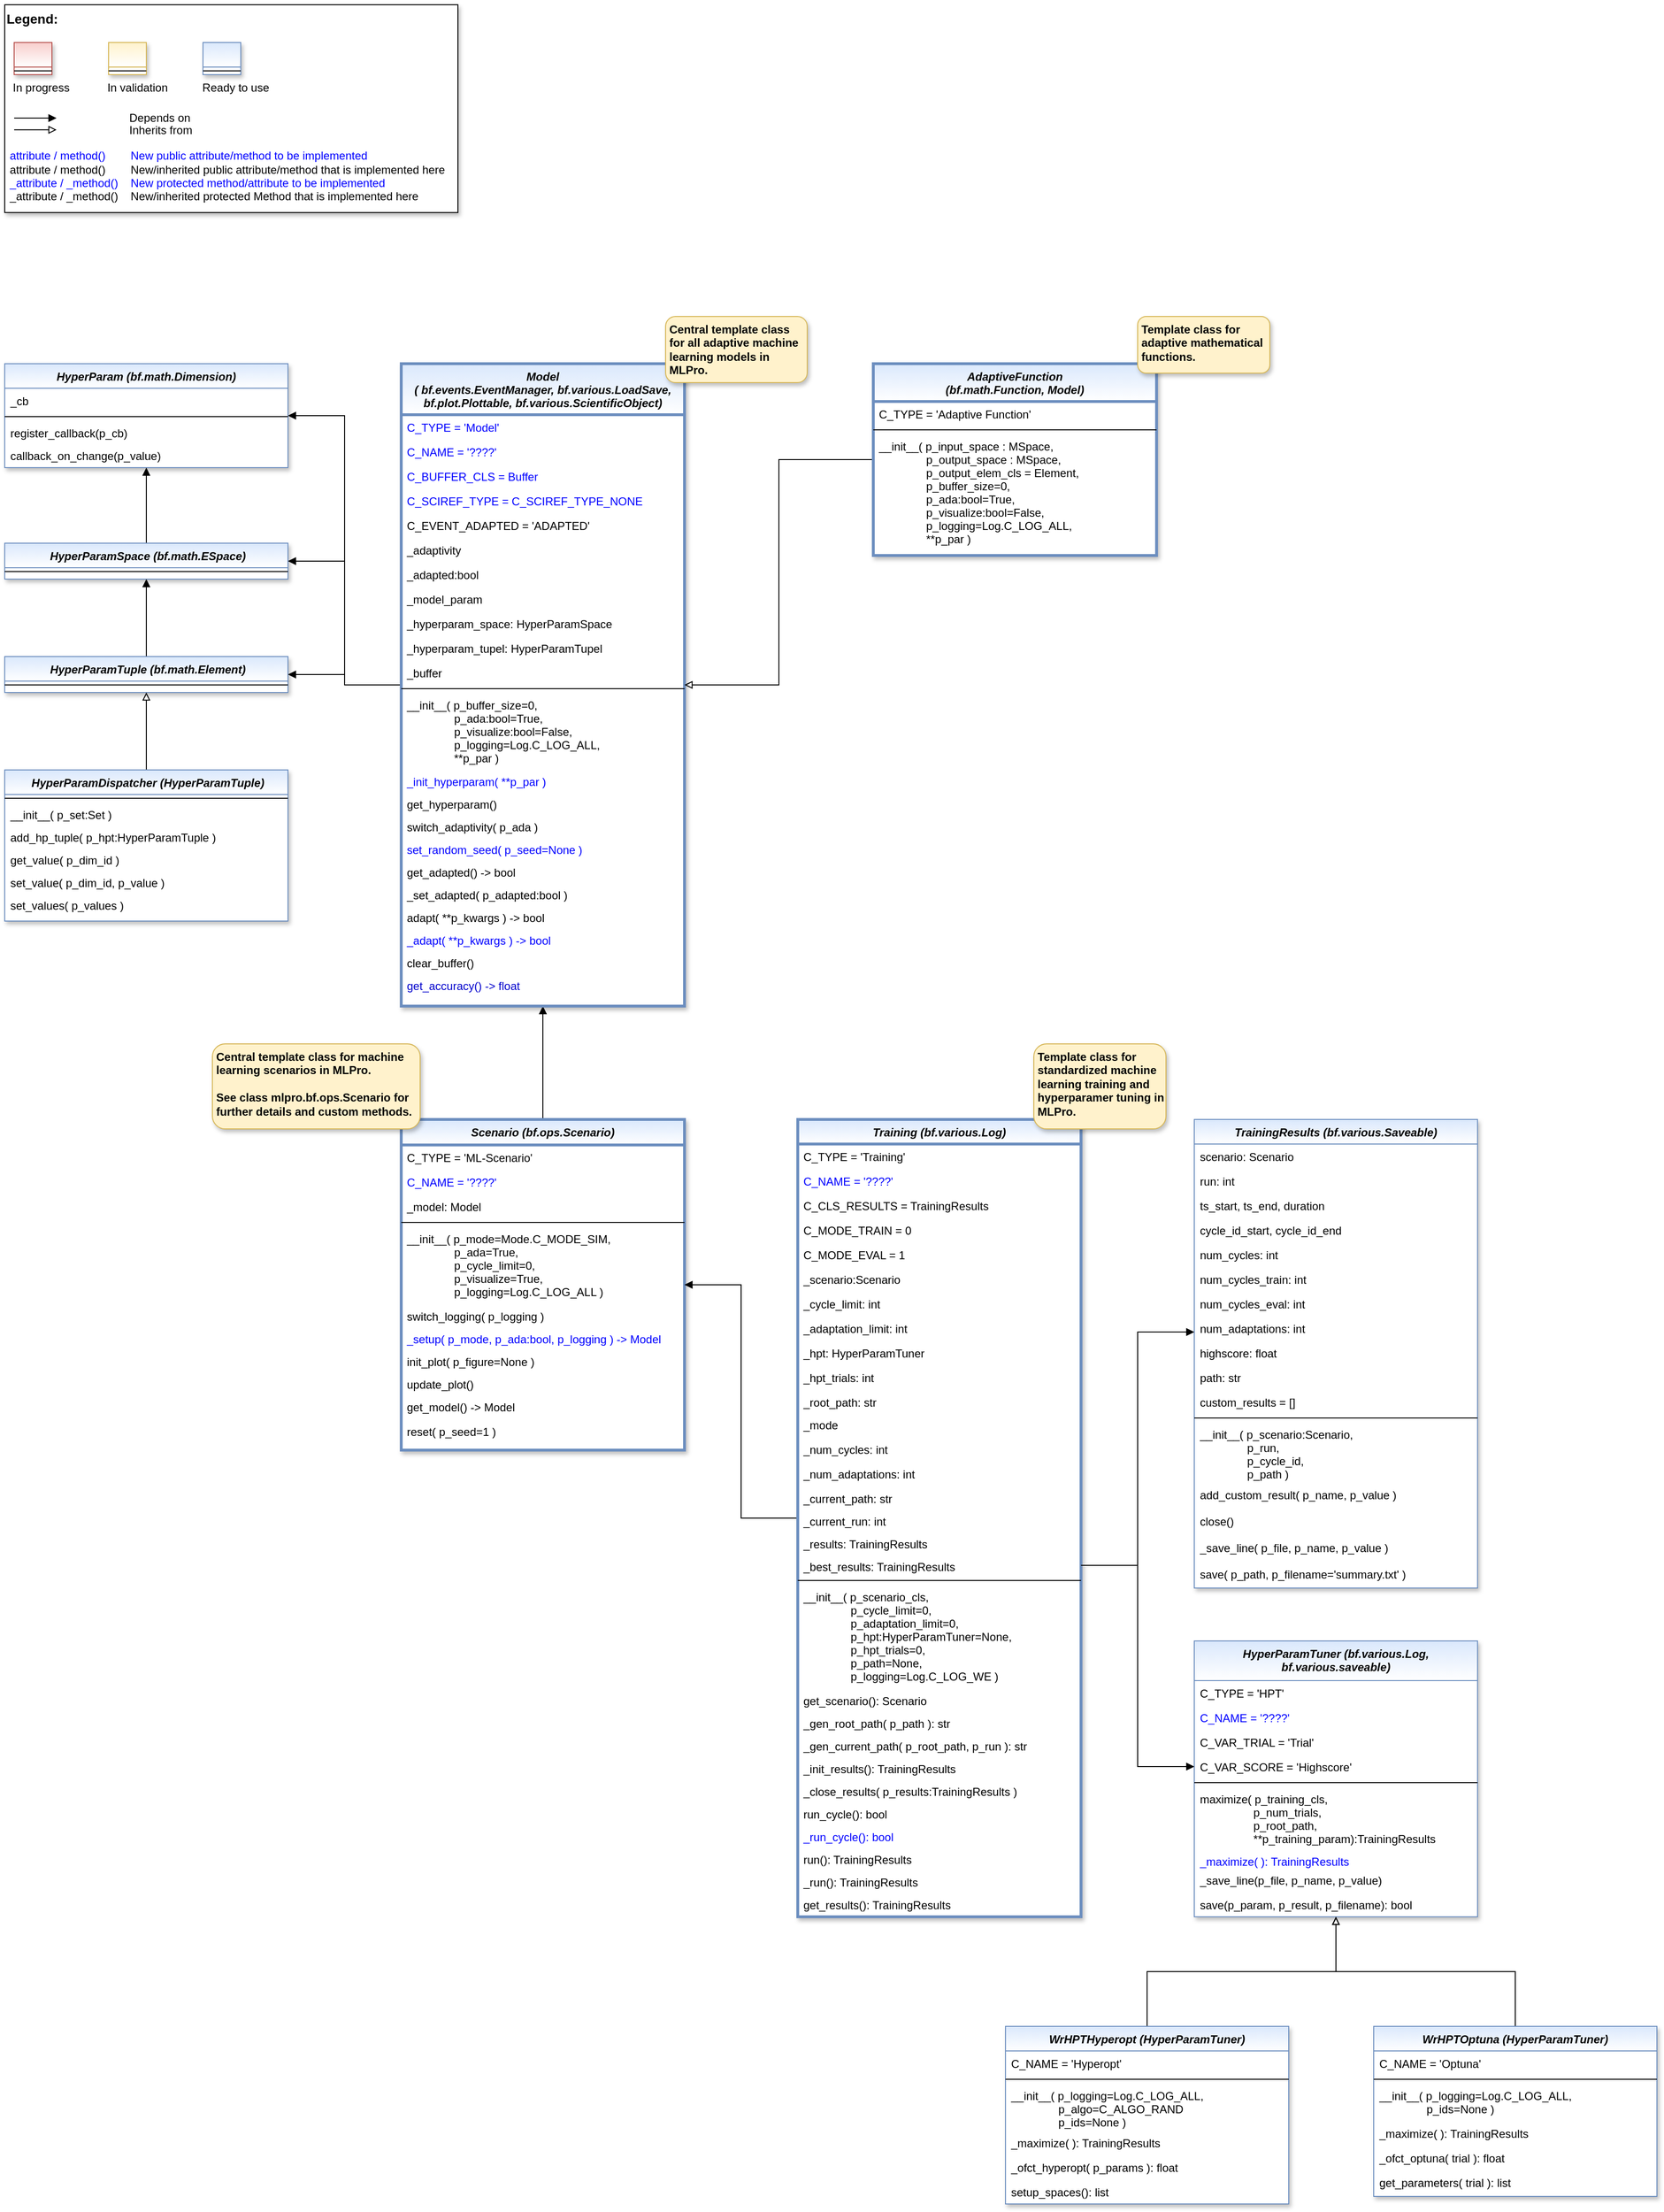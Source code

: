 <mxfile version="20.2.8" type="device"><diagram id="C5RBs43oDa-KdzZeNtuy" name="Page-1"><mxGraphModel dx="2810" dy="1265" grid="1" gridSize="10" guides="1" tooltips="1" connect="1" arrows="1" fold="1" page="1" pageScale="1" pageWidth="2336" pageHeight="1654" math="0" shadow="0"><root><mxCell id="WIyWlLk6GJQsqaUBKTNV-0"/><mxCell id="WIyWlLk6GJQsqaUBKTNV-1" parent="WIyWlLk6GJQsqaUBKTNV-0"/><mxCell id="O5edXU6aJBqtr2ZKTVR7-0" value="HyperParam (bf.math.Dimension)" style="swimlane;fontStyle=3;align=center;verticalAlign=top;childLayout=stackLayout;horizontal=1;startSize=26;horizontalStack=0;resizeParent=1;resizeLast=0;collapsible=1;marginBottom=0;rounded=0;shadow=1;strokeWidth=1;fillColor=#dae8fc;strokeColor=#6c8ebf;gradientColor=#ffffff;swimlaneFillColor=#ffffff;" parent="WIyWlLk6GJQsqaUBKTNV-1" vertex="1"><mxGeometry x="40" y="420" width="300" height="110" as="geometry"><mxRectangle x="230" y="140" width="160" height="26" as="alternateBounds"/></mxGeometry></mxCell><mxCell id="O5edXU6aJBqtr2ZKTVR7-24" value="_cb" style="text;align=left;verticalAlign=top;spacingLeft=4;spacingRight=4;overflow=hidden;rotatable=0;points=[[0,0.5],[1,0.5]];portConstraint=eastwest;" parent="O5edXU6aJBqtr2ZKTVR7-0" vertex="1"><mxGeometry y="26" width="300" height="26" as="geometry"/></mxCell><mxCell id="O5edXU6aJBqtr2ZKTVR7-4" value="" style="line;html=1;strokeWidth=1;align=left;verticalAlign=middle;spacingTop=-1;spacingLeft=3;spacingRight=3;rotatable=0;labelPosition=right;points=[];portConstraint=eastwest;" parent="O5edXU6aJBqtr2ZKTVR7-0" vertex="1"><mxGeometry y="52" width="300" height="8" as="geometry"/></mxCell><mxCell id="O5edXU6aJBqtr2ZKTVR7-25" value="register_callback(p_cb)" style="text;align=left;verticalAlign=top;spacingLeft=4;spacingRight=4;overflow=hidden;rotatable=0;points=[[0,0.5],[1,0.5]];portConstraint=eastwest;" parent="O5edXU6aJBqtr2ZKTVR7-0" vertex="1"><mxGeometry y="60" width="300" height="24" as="geometry"/></mxCell><mxCell id="O5edXU6aJBqtr2ZKTVR7-26" value="callback_on_change(p_value)" style="text;align=left;verticalAlign=top;spacingLeft=4;spacingRight=4;overflow=hidden;rotatable=0;points=[[0,0.5],[1,0.5]];portConstraint=eastwest;" parent="O5edXU6aJBqtr2ZKTVR7-0" vertex="1"><mxGeometry y="84" width="300" height="24" as="geometry"/></mxCell><mxCell id="O5edXU6aJBqtr2ZKTVR7-9" style="edgeStyle=orthogonalEdgeStyle;rounded=0;orthogonalLoop=1;jettySize=auto;html=1;endArrow=block;endFill=1;fontColor=#0000FF;" parent="WIyWlLk6GJQsqaUBKTNV-1" source="O5edXU6aJBqtr2ZKTVR7-10" target="O5edXU6aJBqtr2ZKTVR7-0" edge="1"><mxGeometry relative="1" as="geometry"/></mxCell><mxCell id="O5edXU6aJBqtr2ZKTVR7-10" value=" HyperParamSpace (bf.math.ESpace)" style="swimlane;fontStyle=3;align=center;verticalAlign=top;childLayout=stackLayout;horizontal=1;startSize=26;horizontalStack=0;resizeParent=1;resizeLast=0;collapsible=1;marginBottom=0;rounded=0;shadow=1;strokeWidth=1;fillColor=#dae8fc;strokeColor=#6c8ebf;gradientColor=#ffffff;swimlaneFillColor=#ffffff;" parent="WIyWlLk6GJQsqaUBKTNV-1" vertex="1"><mxGeometry x="40" y="610" width="300" height="38" as="geometry"><mxRectangle x="230" y="140" width="160" height="26" as="alternateBounds"/></mxGeometry></mxCell><mxCell id="O5edXU6aJBqtr2ZKTVR7-12" value="" style="line;html=1;strokeWidth=1;align=left;verticalAlign=middle;spacingTop=-1;spacingLeft=3;spacingRight=3;rotatable=0;labelPosition=right;points=[];portConstraint=eastwest;" parent="O5edXU6aJBqtr2ZKTVR7-10" vertex="1"><mxGeometry y="26" width="300" height="8" as="geometry"/></mxCell><mxCell id="O5edXU6aJBqtr2ZKTVR7-31" style="edgeStyle=orthogonalEdgeStyle;rounded=0;orthogonalLoop=1;jettySize=auto;html=1;endArrow=block;endFill=1;" parent="WIyWlLk6GJQsqaUBKTNV-1" source="O5edXU6aJBqtr2ZKTVR7-29" target="O5edXU6aJBqtr2ZKTVR7-10" edge="1"><mxGeometry relative="1" as="geometry"/></mxCell><mxCell id="O5edXU6aJBqtr2ZKTVR7-29" value=" HyperParamTuple (bf.math.Element)" style="swimlane;fontStyle=3;align=center;verticalAlign=top;childLayout=stackLayout;horizontal=1;startSize=26;horizontalStack=0;resizeParent=1;resizeLast=0;collapsible=1;marginBottom=0;rounded=0;shadow=1;strokeWidth=1;fillColor=#dae8fc;strokeColor=#6c8ebf;gradientColor=#ffffff;swimlaneFillColor=#ffffff;" parent="WIyWlLk6GJQsqaUBKTNV-1" vertex="1"><mxGeometry x="40" y="730" width="300" height="38" as="geometry"><mxRectangle x="230" y="140" width="160" height="26" as="alternateBounds"/></mxGeometry></mxCell><mxCell id="O5edXU6aJBqtr2ZKTVR7-30" value="" style="line;html=1;strokeWidth=1;align=left;verticalAlign=middle;spacingTop=-1;spacingLeft=3;spacingRight=3;rotatable=0;labelPosition=right;points=[];portConstraint=eastwest;" parent="O5edXU6aJBqtr2ZKTVR7-29" vertex="1"><mxGeometry y="26" width="300" height="8" as="geometry"/></mxCell><mxCell id="UP2SmdmnmiDTw7j5yn1o-6" value="TrainingResults (bf.various.Saveable)" style="swimlane;fontStyle=3;align=center;verticalAlign=top;childLayout=stackLayout;horizontal=1;startSize=26;horizontalStack=0;resizeParent=1;resizeLast=0;collapsible=1;marginBottom=0;rounded=0;shadow=1;strokeWidth=1;fillColor=#dae8fc;strokeColor=#6c8ebf;gradientColor=#ffffff;swimlaneFillColor=#ffffff;" parent="WIyWlLk6GJQsqaUBKTNV-1" vertex="1"><mxGeometry x="1300" y="1220" width="300" height="496" as="geometry"><mxRectangle x="230" y="140" width="160" height="26" as="alternateBounds"/></mxGeometry></mxCell><mxCell id="UP2SmdmnmiDTw7j5yn1o-34" value="scenario: Scenario" style="text;align=left;verticalAlign=top;spacingLeft=4;spacingRight=4;overflow=hidden;rotatable=0;points=[[0,0.5],[1,0.5]];portConstraint=eastwest;" parent="UP2SmdmnmiDTw7j5yn1o-6" vertex="1"><mxGeometry y="26" width="300" height="26" as="geometry"/></mxCell><mxCell id="PYtmdeU6_NjjEdoNpoMM-18" value="run: int" style="text;align=left;verticalAlign=top;spacingLeft=4;spacingRight=4;overflow=hidden;rotatable=0;points=[[0,0.5],[1,0.5]];portConstraint=eastwest;" parent="UP2SmdmnmiDTw7j5yn1o-6" vertex="1"><mxGeometry y="52" width="300" height="26" as="geometry"/></mxCell><mxCell id="UP2SmdmnmiDTw7j5yn1o-8" value="ts_start, ts_end, duration" style="text;align=left;verticalAlign=top;spacingLeft=4;spacingRight=4;overflow=hidden;rotatable=0;points=[[0,0.5],[1,0.5]];portConstraint=eastwest;" parent="UP2SmdmnmiDTw7j5yn1o-6" vertex="1"><mxGeometry y="78" width="300" height="26" as="geometry"/></mxCell><mxCell id="UP2SmdmnmiDTw7j5yn1o-9" value="cycle_id_start, cycle_id_end" style="text;align=left;verticalAlign=top;spacingLeft=4;spacingRight=4;overflow=hidden;rotatable=0;points=[[0,0.5],[1,0.5]];portConstraint=eastwest;" parent="UP2SmdmnmiDTw7j5yn1o-6" vertex="1"><mxGeometry y="104" width="300" height="26" as="geometry"/></mxCell><mxCell id="xcaQaqvuv9AdEiCgPE8b-4" value="num_cycles: int" style="text;align=left;verticalAlign=top;spacingLeft=4;spacingRight=4;overflow=hidden;rotatable=0;points=[[0,0.5],[1,0.5]];portConstraint=eastwest;" parent="UP2SmdmnmiDTw7j5yn1o-6" vertex="1"><mxGeometry y="130" width="300" height="26" as="geometry"/></mxCell><mxCell id="__xDNqv_vZQiCEkt3bh0-3" value="num_cycles_train: int" style="text;align=left;verticalAlign=top;spacingLeft=4;spacingRight=4;overflow=hidden;rotatable=0;points=[[0,0.5],[1,0.5]];portConstraint=eastwest;" parent="UP2SmdmnmiDTw7j5yn1o-6" vertex="1"><mxGeometry y="156" width="300" height="26" as="geometry"/></mxCell><mxCell id="xcaQaqvuv9AdEiCgPE8b-3" value="num_cycles_eval: int" style="text;align=left;verticalAlign=top;spacingLeft=4;spacingRight=4;overflow=hidden;rotatable=0;points=[[0,0.5],[1,0.5]];portConstraint=eastwest;" parent="UP2SmdmnmiDTw7j5yn1o-6" vertex="1"><mxGeometry y="182" width="300" height="26" as="geometry"/></mxCell><mxCell id="__xDNqv_vZQiCEkt3bh0-2" value="num_adaptations: int" style="text;align=left;verticalAlign=top;spacingLeft=4;spacingRight=4;overflow=hidden;rotatable=0;points=[[0,0.5],[1,0.5]];portConstraint=eastwest;" parent="UP2SmdmnmiDTw7j5yn1o-6" vertex="1"><mxGeometry y="208" width="300" height="26" as="geometry"/></mxCell><mxCell id="UP2SmdmnmiDTw7j5yn1o-15" value="highscore: float" style="text;align=left;verticalAlign=top;spacingLeft=4;spacingRight=4;overflow=hidden;rotatable=0;points=[[0,0.5],[1,0.5]];portConstraint=eastwest;" parent="UP2SmdmnmiDTw7j5yn1o-6" vertex="1"><mxGeometry y="234" width="300" height="26" as="geometry"/></mxCell><mxCell id="UP2SmdmnmiDTw7j5yn1o-39" value="path: str" style="text;align=left;verticalAlign=top;spacingLeft=4;spacingRight=4;overflow=hidden;rotatable=0;points=[[0,0.5],[1,0.5]];portConstraint=eastwest;" parent="UP2SmdmnmiDTw7j5yn1o-6" vertex="1"><mxGeometry y="260" width="300" height="26" as="geometry"/></mxCell><mxCell id="PYtmdeU6_NjjEdoNpoMM-24" value="custom_results = []" style="text;align=left;verticalAlign=top;spacingLeft=4;spacingRight=4;overflow=hidden;rotatable=0;points=[[0,0.5],[1,0.5]];portConstraint=eastwest;" parent="UP2SmdmnmiDTw7j5yn1o-6" vertex="1"><mxGeometry y="286" width="300" height="26" as="geometry"/></mxCell><mxCell id="UP2SmdmnmiDTw7j5yn1o-16" value="" style="line;html=1;strokeWidth=1;align=left;verticalAlign=middle;spacingTop=-1;spacingLeft=3;spacingRight=3;rotatable=0;labelPosition=right;points=[];portConstraint=eastwest;" parent="UP2SmdmnmiDTw7j5yn1o-6" vertex="1"><mxGeometry y="312" width="300" height="8" as="geometry"/></mxCell><mxCell id="UP2SmdmnmiDTw7j5yn1o-17" value="__init__( p_scenario:Scenario, &#10;               p_run,&#10;               p_cycle_id,&#10;               p_path )" style="text;align=left;verticalAlign=top;spacingLeft=4;spacingRight=4;overflow=hidden;rotatable=0;points=[[0,0.5],[1,0.5]];portConstraint=eastwest;" parent="UP2SmdmnmiDTw7j5yn1o-6" vertex="1"><mxGeometry y="320" width="300" height="64" as="geometry"/></mxCell><mxCell id="PYtmdeU6_NjjEdoNpoMM-25" value="add_custom_result( p_name, p_value )" style="text;align=left;verticalAlign=top;spacingLeft=4;spacingRight=4;overflow=hidden;rotatable=0;points=[[0,0.5],[1,0.5]];portConstraint=eastwest;" parent="UP2SmdmnmiDTw7j5yn1o-6" vertex="1"><mxGeometry y="384" width="300" height="28" as="geometry"/></mxCell><mxCell id="PYtmdeU6_NjjEdoNpoMM-23" value="close()" style="text;align=left;verticalAlign=top;spacingLeft=4;spacingRight=4;overflow=hidden;rotatable=0;points=[[0,0.5],[1,0.5]];portConstraint=eastwest;" parent="UP2SmdmnmiDTw7j5yn1o-6" vertex="1"><mxGeometry y="412" width="300" height="28" as="geometry"/></mxCell><mxCell id="PYtmdeU6_NjjEdoNpoMM-27" value="_save_line( p_file, p_name, p_value )" style="text;align=left;verticalAlign=top;spacingLeft=4;spacingRight=4;overflow=hidden;rotatable=0;points=[[0,0.5],[1,0.5]];portConstraint=eastwest;" parent="UP2SmdmnmiDTw7j5yn1o-6" vertex="1"><mxGeometry y="440" width="300" height="28" as="geometry"/></mxCell><mxCell id="PYtmdeU6_NjjEdoNpoMM-26" value="save( p_path, p_filename='summary.txt' )" style="text;align=left;verticalAlign=top;spacingLeft=4;spacingRight=4;overflow=hidden;rotatable=0;points=[[0,0.5],[1,0.5]];portConstraint=eastwest;" parent="UP2SmdmnmiDTw7j5yn1o-6" vertex="1"><mxGeometry y="468" width="300" height="28" as="geometry"/></mxCell><mxCell id="UP2SmdmnmiDTw7j5yn1o-40" value="HyperParamTuner (bf.various.Log,&#10;bf.various.saveable)" style="swimlane;fontStyle=3;align=center;verticalAlign=top;childLayout=stackLayout;horizontal=1;startSize=42;horizontalStack=0;resizeParent=1;resizeLast=0;collapsible=1;marginBottom=0;rounded=0;shadow=1;strokeWidth=1;fillColor=#dae8fc;strokeColor=#6c8ebf;swimlaneFillColor=#ffffff;gradientColor=#ffffff;" parent="WIyWlLk6GJQsqaUBKTNV-1" vertex="1"><mxGeometry x="1300" y="1772" width="300" height="292" as="geometry"><mxRectangle x="230" y="140" width="160" height="26" as="alternateBounds"/></mxGeometry></mxCell><mxCell id="UP2SmdmnmiDTw7j5yn1o-60" value="C_TYPE = 'HPT'" style="text;align=left;verticalAlign=top;spacingLeft=4;spacingRight=4;overflow=hidden;rotatable=0;points=[[0,0.5],[1,0.5]];portConstraint=eastwest;" parent="UP2SmdmnmiDTw7j5yn1o-40" vertex="1"><mxGeometry y="42" width="300" height="26" as="geometry"/></mxCell><mxCell id="FmXNCEUKpYJ3uv0xe9kV-7" value="C_NAME = '????'" style="text;align=left;verticalAlign=top;spacingLeft=4;spacingRight=4;overflow=hidden;rotatable=0;points=[[0,0.5],[1,0.5]];portConstraint=eastwest;fontColor=#0000FF;" parent="UP2SmdmnmiDTw7j5yn1o-40" vertex="1"><mxGeometry y="68" width="300" height="26" as="geometry"/></mxCell><mxCell id="FmXNCEUKpYJ3uv0xe9kV-6" value="C_VAR_TRIAL = 'Trial'" style="text;align=left;verticalAlign=top;spacingLeft=4;spacingRight=4;overflow=hidden;rotatable=0;points=[[0,0.5],[1,0.5]];portConstraint=eastwest;" parent="UP2SmdmnmiDTw7j5yn1o-40" vertex="1"><mxGeometry y="94" width="300" height="26" as="geometry"/></mxCell><mxCell id="UP2SmdmnmiDTw7j5yn1o-61" value="C_VAR_SCORE = 'Highscore'" style="text;align=left;verticalAlign=top;spacingLeft=4;spacingRight=4;overflow=hidden;rotatable=0;points=[[0,0.5],[1,0.5]];portConstraint=eastwest;fontColor=#000000;" parent="UP2SmdmnmiDTw7j5yn1o-40" vertex="1"><mxGeometry y="120" width="300" height="26" as="geometry"/></mxCell><mxCell id="UP2SmdmnmiDTw7j5yn1o-47" value="" style="line;html=1;strokeWidth=1;align=left;verticalAlign=middle;spacingTop=-1;spacingLeft=3;spacingRight=3;rotatable=0;labelPosition=right;points=[];portConstraint=eastwest;" parent="UP2SmdmnmiDTw7j5yn1o-40" vertex="1"><mxGeometry y="146" width="300" height="8" as="geometry"/></mxCell><mxCell id="UP2SmdmnmiDTw7j5yn1o-71" value="maximize( p_training_cls, &#10;                 p_num_trials, &#10;                 p_root_path,&#10;                 **p_training_param):TrainingResults" style="text;align=left;verticalAlign=top;spacingLeft=4;spacingRight=4;overflow=hidden;rotatable=0;points=[[0,0.5],[1,0.5]];portConstraint=eastwest;" parent="UP2SmdmnmiDTw7j5yn1o-40" vertex="1"><mxGeometry y="154" width="300" height="66" as="geometry"/></mxCell><mxCell id="dl7jBH0QpKdt2L9IKGmV-32" value="_maximize( ): TrainingResults" style="text;align=left;verticalAlign=top;spacingLeft=4;spacingRight=4;overflow=hidden;rotatable=0;points=[[0,0.5],[1,0.5]];portConstraint=eastwest;fontColor=#0000FF;" parent="UP2SmdmnmiDTw7j5yn1o-40" vertex="1"><mxGeometry y="220" width="300" height="20" as="geometry"/></mxCell><mxCell id="FmXNCEUKpYJ3uv0xe9kV-10" value="_save_line(p_file, p_name, p_value)" style="text;align=left;verticalAlign=top;spacingLeft=4;spacingRight=4;overflow=hidden;rotatable=0;points=[[0,0.5],[1,0.5]];portConstraint=eastwest;" parent="UP2SmdmnmiDTw7j5yn1o-40" vertex="1"><mxGeometry y="240" width="300" height="26" as="geometry"/></mxCell><mxCell id="FmXNCEUKpYJ3uv0xe9kV-11" value="save(p_param, p_result, p_filename): bool" style="text;align=left;verticalAlign=top;spacingLeft=4;spacingRight=4;overflow=hidden;rotatable=0;points=[[0,0.5],[1,0.5]];portConstraint=eastwest;" parent="UP2SmdmnmiDTw7j5yn1o-40" vertex="1"><mxGeometry y="266" width="300" height="26" as="geometry"/></mxCell><mxCell id="UP2SmdmnmiDTw7j5yn1o-59" style="edgeStyle=orthogonalEdgeStyle;rounded=0;orthogonalLoop=1;jettySize=auto;html=1;fontColor=#000000;endArrow=block;endFill=0;exitX=0.5;exitY=0;exitDx=0;exitDy=0;" parent="WIyWlLk6GJQsqaUBKTNV-1" source="UP2SmdmnmiDTw7j5yn1o-50" target="UP2SmdmnmiDTw7j5yn1o-40" edge="1"><mxGeometry relative="1" as="geometry"><Array as="points"/></mxGeometry></mxCell><mxCell id="UP2SmdmnmiDTw7j5yn1o-50" value="WrHPTOptuna (HyperParamTuner)" style="swimlane;fontStyle=3;align=center;verticalAlign=top;childLayout=stackLayout;horizontal=1;startSize=26;horizontalStack=0;resizeParent=1;resizeLast=0;collapsible=1;marginBottom=0;rounded=0;shadow=1;strokeWidth=1;fillColor=#dae8fc;strokeColor=#6c8ebf;swimlaneFillColor=#ffffff;gradientColor=#ffffff;" parent="WIyWlLk6GJQsqaUBKTNV-1" vertex="1"><mxGeometry x="1490" y="2180" width="300" height="180" as="geometry"><mxRectangle x="230" y="140" width="160" height="26" as="alternateBounds"/></mxGeometry></mxCell><mxCell id="UP2SmdmnmiDTw7j5yn1o-62" value="C_NAME = 'Optuna'" style="text;align=left;verticalAlign=top;spacingLeft=4;spacingRight=4;overflow=hidden;rotatable=0;points=[[0,0.5],[1,0.5]];portConstraint=eastwest;" parent="UP2SmdmnmiDTw7j5yn1o-50" vertex="1"><mxGeometry y="26" width="300" height="26" as="geometry"/></mxCell><mxCell id="UP2SmdmnmiDTw7j5yn1o-57" value="" style="line;html=1;strokeWidth=1;align=left;verticalAlign=middle;spacingTop=-1;spacingLeft=3;spacingRight=3;rotatable=0;labelPosition=right;points=[];portConstraint=eastwest;" parent="UP2SmdmnmiDTw7j5yn1o-50" vertex="1"><mxGeometry y="52" width="300" height="8" as="geometry"/></mxCell><mxCell id="FmXNCEUKpYJ3uv0xe9kV-2" value="__init__( p_logging=Log.C_LOG_ALL,&#10;               p_ids=None )" style="text;align=left;verticalAlign=top;spacingLeft=4;spacingRight=4;overflow=hidden;rotatable=0;points=[[0,0.5],[1,0.5]];portConstraint=eastwest;" parent="UP2SmdmnmiDTw7j5yn1o-50" vertex="1"><mxGeometry y="60" width="300" height="40" as="geometry"/></mxCell><mxCell id="dl7jBH0QpKdt2L9IKGmV-33" value="_maximize( ): TrainingResults" style="text;align=left;verticalAlign=top;spacingLeft=4;spacingRight=4;overflow=hidden;rotatable=0;points=[[0,0.5],[1,0.5]];portConstraint=eastwest;" parent="UP2SmdmnmiDTw7j5yn1o-50" vertex="1"><mxGeometry y="100" width="300" height="26" as="geometry"/></mxCell><mxCell id="UP2SmdmnmiDTw7j5yn1o-74" value="_ofct_optuna( trial ): float" style="text;align=left;verticalAlign=top;spacingLeft=4;spacingRight=4;overflow=hidden;rotatable=0;points=[[0,0.5],[1,0.5]];portConstraint=eastwest;" parent="UP2SmdmnmiDTw7j5yn1o-50" vertex="1"><mxGeometry y="126" width="300" height="26" as="geometry"/></mxCell><mxCell id="FmXNCEUKpYJ3uv0xe9kV-3" value="get_parameters( trial ): list" style="text;align=left;verticalAlign=top;spacingLeft=4;spacingRight=4;overflow=hidden;rotatable=0;points=[[0,0.5],[1,0.5]];portConstraint=eastwest;" parent="UP2SmdmnmiDTw7j5yn1o-50" vertex="1"><mxGeometry y="152" width="300" height="26" as="geometry"/></mxCell><mxCell id="PYtmdeU6_NjjEdoNpoMM-35" style="edgeStyle=orthogonalEdgeStyle;rounded=0;orthogonalLoop=1;jettySize=auto;html=1;fontColor=#000000;exitX=0.5;exitY=0;exitDx=0;exitDy=0;endArrow=block;endFill=0;" parent="WIyWlLk6GJQsqaUBKTNV-1" source="UP2SmdmnmiDTw7j5yn1o-67" target="UP2SmdmnmiDTw7j5yn1o-40" edge="1"><mxGeometry relative="1" as="geometry"/></mxCell><mxCell id="UP2SmdmnmiDTw7j5yn1o-67" value="WrHPTHyperopt (HyperParamTuner)" style="swimlane;fontStyle=3;align=center;verticalAlign=top;childLayout=stackLayout;horizontal=1;startSize=26;horizontalStack=0;resizeParent=1;resizeLast=0;collapsible=1;marginBottom=0;rounded=0;shadow=1;strokeWidth=1;fillColor=#dae8fc;strokeColor=#6c8ebf;swimlaneFillColor=#ffffff;gradientColor=#ffffff;" parent="WIyWlLk6GJQsqaUBKTNV-1" vertex="1"><mxGeometry x="1100" y="2180" width="300" height="188" as="geometry"><mxRectangle x="230" y="140" width="160" height="26" as="alternateBounds"/></mxGeometry></mxCell><mxCell id="UP2SmdmnmiDTw7j5yn1o-68" value="C_NAME = 'Hyperopt'" style="text;align=left;verticalAlign=top;spacingLeft=4;spacingRight=4;overflow=hidden;rotatable=0;points=[[0,0.5],[1,0.5]];portConstraint=eastwest;" parent="UP2SmdmnmiDTw7j5yn1o-67" vertex="1"><mxGeometry y="26" width="300" height="26" as="geometry"/></mxCell><mxCell id="UP2SmdmnmiDTw7j5yn1o-69" value="" style="line;html=1;strokeWidth=1;align=left;verticalAlign=middle;spacingTop=-1;spacingLeft=3;spacingRight=3;rotatable=0;labelPosition=right;points=[];portConstraint=eastwest;" parent="UP2SmdmnmiDTw7j5yn1o-67" vertex="1"><mxGeometry y="52" width="300" height="8" as="geometry"/></mxCell><mxCell id="FmXNCEUKpYJ3uv0xe9kV-4" value="__init__( p_logging=Log.C_LOG_ALL,&#10;               p_algo=C_ALGO_RAND&#10;               p_ids=None )" style="text;align=left;verticalAlign=top;spacingLeft=4;spacingRight=4;overflow=hidden;rotatable=0;points=[[0,0.5],[1,0.5]];portConstraint=eastwest;" parent="UP2SmdmnmiDTw7j5yn1o-67" vertex="1"><mxGeometry y="60" width="300" height="50" as="geometry"/></mxCell><mxCell id="UP2SmdmnmiDTw7j5yn1o-75" value="_maximize( ): TrainingResults" style="text;align=left;verticalAlign=top;spacingLeft=4;spacingRight=4;overflow=hidden;rotatable=0;points=[[0,0.5],[1,0.5]];portConstraint=eastwest;" parent="UP2SmdmnmiDTw7j5yn1o-67" vertex="1"><mxGeometry y="110" width="300" height="26" as="geometry"/></mxCell><mxCell id="UP2SmdmnmiDTw7j5yn1o-76" value="_ofct_hyperopt( p_params ): float" style="text;align=left;verticalAlign=top;spacingLeft=4;spacingRight=4;overflow=hidden;rotatable=0;points=[[0,0.5],[1,0.5]];portConstraint=eastwest;" parent="UP2SmdmnmiDTw7j5yn1o-67" vertex="1"><mxGeometry y="136" width="300" height="26" as="geometry"/></mxCell><mxCell id="FmXNCEUKpYJ3uv0xe9kV-5" value="setup_spaces(): list" style="text;align=left;verticalAlign=top;spacingLeft=4;spacingRight=4;overflow=hidden;rotatable=0;points=[[0,0.5],[1,0.5]];portConstraint=eastwest;" parent="UP2SmdmnmiDTw7j5yn1o-67" vertex="1"><mxGeometry y="162" width="300" height="26" as="geometry"/></mxCell><mxCell id="__xDNqv_vZQiCEkt3bh0-10" style="edgeStyle=orthogonalEdgeStyle;rounded=0;orthogonalLoop=1;jettySize=auto;html=1;endArrow=block;endFill=1;exitX=0.5;exitY=0;exitDx=0;exitDy=0;" parent="WIyWlLk6GJQsqaUBKTNV-1" source="UP2SmdmnmiDTw7j5yn1o-20" target="ZXzUqIAL4igxPkpYoOi9-0" edge="1"><mxGeometry relative="1" as="geometry"/></mxCell><mxCell id="UP2SmdmnmiDTw7j5yn1o-20" value="Scenario (bf.ops.Scenario)" style="swimlane;fontStyle=3;align=center;verticalAlign=top;childLayout=stackLayout;horizontal=1;startSize=27;horizontalStack=0;resizeParent=1;resizeLast=0;collapsible=1;marginBottom=0;rounded=0;shadow=1;strokeWidth=3;fillColor=#dae8fc;strokeColor=#6c8ebf;gradientColor=#ffffff;swimlaneFillColor=#ffffff;" parent="WIyWlLk6GJQsqaUBKTNV-1" vertex="1"><mxGeometry x="460" y="1220" width="300" height="350" as="geometry"><mxRectangle x="230" y="140" width="160" height="26" as="alternateBounds"/></mxGeometry></mxCell><mxCell id="UP2SmdmnmiDTw7j5yn1o-27" value="C_TYPE = 'ML-Scenario'" style="text;align=left;verticalAlign=top;spacingLeft=4;spacingRight=4;overflow=hidden;rotatable=0;points=[[0,0.5],[1,0.5]];portConstraint=eastwest;" parent="UP2SmdmnmiDTw7j5yn1o-20" vertex="1"><mxGeometry y="27" width="300" height="26" as="geometry"/></mxCell><mxCell id="UP2SmdmnmiDTw7j5yn1o-28" value="C_NAME = '????'" style="text;align=left;verticalAlign=top;spacingLeft=4;spacingRight=4;overflow=hidden;rotatable=0;points=[[0,0.5],[1,0.5]];portConstraint=eastwest;fontColor=#0000FF;" parent="UP2SmdmnmiDTw7j5yn1o-20" vertex="1"><mxGeometry y="53" width="300" height="26" as="geometry"/></mxCell><mxCell id="dl7jBH0QpKdt2L9IKGmV-12" value="_model: Model" style="text;align=left;verticalAlign=top;spacingLeft=4;spacingRight=4;overflow=hidden;rotatable=0;points=[[0,0.5],[1,0.5]];portConstraint=eastwest;" parent="UP2SmdmnmiDTw7j5yn1o-20" vertex="1"><mxGeometry y="79" width="300" height="26" as="geometry"/></mxCell><mxCell id="UP2SmdmnmiDTw7j5yn1o-25" value="" style="line;html=1;strokeWidth=1;align=left;verticalAlign=middle;spacingTop=-1;spacingLeft=3;spacingRight=3;rotatable=0;labelPosition=right;points=[];portConstraint=eastwest;" parent="UP2SmdmnmiDTw7j5yn1o-20" vertex="1"><mxGeometry y="105" width="300" height="8" as="geometry"/></mxCell><mxCell id="f72OymnG5Jdyl8jaYfJm-5" value="__init__( p_mode=Mode.C_MODE_SIM,&#10;               p_ada=True, &#10;               p_cycle_limit=0,&#10;               p_visualize=True,&#10;               p_logging=Log.C_LOG_ALL )" style="text;align=left;verticalAlign=top;spacingLeft=4;spacingRight=4;overflow=hidden;rotatable=0;points=[[0,0.5],[1,0.5]];portConstraint=eastwest;" parent="UP2SmdmnmiDTw7j5yn1o-20" vertex="1"><mxGeometry y="113" width="300" height="82" as="geometry"/></mxCell><mxCell id="PYtmdeU6_NjjEdoNpoMM-0" value="switch_logging( p_logging )" style="text;align=left;verticalAlign=top;spacingLeft=4;spacingRight=4;overflow=hidden;rotatable=0;points=[[0,0.5],[1,0.5]];portConstraint=eastwest;" parent="UP2SmdmnmiDTw7j5yn1o-20" vertex="1"><mxGeometry y="195" width="300" height="24" as="geometry"/></mxCell><mxCell id="dl7jBH0QpKdt2L9IKGmV-11" value="_setup( p_mode, p_ada:bool, p_logging ) -&gt; Model" style="text;align=left;verticalAlign=top;spacingLeft=4;spacingRight=4;overflow=hidden;rotatable=0;points=[[0,0.5],[1,0.5]];portConstraint=eastwest;fontColor=#0000FF;" parent="UP2SmdmnmiDTw7j5yn1o-20" vertex="1"><mxGeometry y="219" width="300" height="24" as="geometry"/></mxCell><mxCell id="GVWxCdjZFcxz5yg6jZ50-13" value="init_plot( p_figure=None )" style="text;align=left;verticalAlign=top;spacingLeft=4;spacingRight=4;overflow=hidden;rotatable=0;points=[[0,0.5],[1,0.5]];portConstraint=eastwest;" parent="UP2SmdmnmiDTw7j5yn1o-20" vertex="1"><mxGeometry y="243" width="300" height="24" as="geometry"/></mxCell><mxCell id="GVWxCdjZFcxz5yg6jZ50-16" value="update_plot()" style="text;align=left;verticalAlign=top;spacingLeft=4;spacingRight=4;overflow=hidden;rotatable=0;points=[[0,0.5],[1,0.5]];portConstraint=eastwest;" parent="UP2SmdmnmiDTw7j5yn1o-20" vertex="1"><mxGeometry y="267" width="300" height="24" as="geometry"/></mxCell><mxCell id="UP2SmdmnmiDTw7j5yn1o-37" value="get_model() -&gt; Model" style="text;align=left;verticalAlign=top;spacingLeft=4;spacingRight=4;overflow=hidden;rotatable=0;points=[[0,0.5],[1,0.5]];portConstraint=eastwest;" parent="UP2SmdmnmiDTw7j5yn1o-20" vertex="1"><mxGeometry y="291" width="300" height="26" as="geometry"/></mxCell><mxCell id="UP2SmdmnmiDTw7j5yn1o-29" value="reset( p_seed=1 )" style="text;align=left;verticalAlign=top;spacingLeft=4;spacingRight=4;overflow=hidden;rotatable=0;points=[[0,0.5],[1,0.5]];portConstraint=eastwest;" parent="UP2SmdmnmiDTw7j5yn1o-20" vertex="1"><mxGeometry y="317" width="300" height="30" as="geometry"/></mxCell><mxCell id="__xDNqv_vZQiCEkt3bh0-11" style="edgeStyle=orthogonalEdgeStyle;rounded=0;orthogonalLoop=1;jettySize=auto;html=1;endArrow=block;endFill=1;exitX=1;exitY=0.5;exitDx=0;exitDy=0;" parent="WIyWlLk6GJQsqaUBKTNV-1" source="PYtmdeU6_NjjEdoNpoMM-19" target="UP2SmdmnmiDTw7j5yn1o-6" edge="1"><mxGeometry relative="1" as="geometry"><Array as="points"><mxPoint x="1240" y="1692"/><mxPoint x="1240" y="1445"/></Array></mxGeometry></mxCell><mxCell id="__xDNqv_vZQiCEkt3bh0-13" style="edgeStyle=orthogonalEdgeStyle;rounded=0;orthogonalLoop=1;jettySize=auto;html=1;endArrow=block;endFill=1;" parent="WIyWlLk6GJQsqaUBKTNV-1" source="UP2SmdmnmiDTw7j5yn1o-0" target="UP2SmdmnmiDTw7j5yn1o-20" edge="1"><mxGeometry relative="1" as="geometry"><mxPoint x="761" y="1605" as="targetPoint"/></mxGeometry></mxCell><mxCell id="UP2SmdmnmiDTw7j5yn1o-0" value="Training (bf.various.Log)" style="swimlane;fontStyle=3;align=center;verticalAlign=top;childLayout=stackLayout;horizontal=1;startSize=26;horizontalStack=0;resizeParent=1;resizeLast=0;collapsible=1;marginBottom=0;rounded=0;shadow=1;strokeWidth=3;fillColor=#dae8fc;strokeColor=#6c8ebf;gradientColor=#ffffff;swimlaneFillColor=#ffffff;" parent="WIyWlLk6GJQsqaUBKTNV-1" vertex="1"><mxGeometry x="880" y="1220" width="300" height="844" as="geometry"><mxRectangle x="230" y="140" width="160" height="26" as="alternateBounds"/></mxGeometry></mxCell><mxCell id="UP2SmdmnmiDTw7j5yn1o-1" value="C_TYPE = 'Training'" style="text;align=left;verticalAlign=top;spacingLeft=4;spacingRight=4;overflow=hidden;rotatable=0;points=[[0,0.5],[1,0.5]];portConstraint=eastwest;" parent="UP2SmdmnmiDTw7j5yn1o-0" vertex="1"><mxGeometry y="26" width="300" height="26" as="geometry"/></mxCell><mxCell id="UP2SmdmnmiDTw7j5yn1o-2" value="C_NAME = '????'" style="text;align=left;verticalAlign=top;spacingLeft=4;spacingRight=4;overflow=hidden;rotatable=0;points=[[0,0.5],[1,0.5]];portConstraint=eastwest;fontColor=#0000FF;" parent="UP2SmdmnmiDTw7j5yn1o-0" vertex="1"><mxGeometry y="52" width="300" height="26" as="geometry"/></mxCell><mxCell id="PYtmdeU6_NjjEdoNpoMM-20" value="C_CLS_RESULTS = TrainingResults" style="text;align=left;verticalAlign=top;spacingLeft=4;spacingRight=4;overflow=hidden;rotatable=0;points=[[0,0.5],[1,0.5]];portConstraint=eastwest;" parent="UP2SmdmnmiDTw7j5yn1o-0" vertex="1"><mxGeometry y="78" width="300" height="26" as="geometry"/></mxCell><mxCell id="xcaQaqvuv9AdEiCgPE8b-0" value="C_MODE_TRAIN = 0" style="text;align=left;verticalAlign=top;spacingLeft=4;spacingRight=4;overflow=hidden;rotatable=0;points=[[0,0.5],[1,0.5]];portConstraint=eastwest;" parent="UP2SmdmnmiDTw7j5yn1o-0" vertex="1"><mxGeometry y="104" width="300" height="26" as="geometry"/></mxCell><mxCell id="xcaQaqvuv9AdEiCgPE8b-1" value="C_MODE_EVAL = 1" style="text;align=left;verticalAlign=top;spacingLeft=4;spacingRight=4;overflow=hidden;rotatable=0;points=[[0,0.5],[1,0.5]];portConstraint=eastwest;" parent="UP2SmdmnmiDTw7j5yn1o-0" vertex="1"><mxGeometry y="130" width="300" height="26" as="geometry"/></mxCell><mxCell id="n3NhlZLaFpn2-pY8zzA--0" value="_scenario:Scenario" style="text;align=left;verticalAlign=top;spacingLeft=4;spacingRight=4;overflow=hidden;rotatable=0;points=[[0,0.5],[1,0.5]];portConstraint=eastwest;" parent="UP2SmdmnmiDTw7j5yn1o-0" vertex="1"><mxGeometry y="156" width="300" height="26" as="geometry"/></mxCell><mxCell id="PYtmdeU6_NjjEdoNpoMM-31" value="_cycle_limit: int" style="text;align=left;verticalAlign=top;spacingLeft=4;spacingRight=4;overflow=hidden;rotatable=0;points=[[0,0.5],[1,0.5]];portConstraint=eastwest;" parent="UP2SmdmnmiDTw7j5yn1o-0" vertex="1"><mxGeometry y="182" width="300" height="26" as="geometry"/></mxCell><mxCell id="__xDNqv_vZQiCEkt3bh0-1" value="_adaptation_limit: int" style="text;align=left;verticalAlign=top;spacingLeft=4;spacingRight=4;overflow=hidden;rotatable=0;points=[[0,0.5],[1,0.5]];portConstraint=eastwest;" parent="UP2SmdmnmiDTw7j5yn1o-0" vertex="1"><mxGeometry y="208" width="300" height="26" as="geometry"/></mxCell><mxCell id="n3NhlZLaFpn2-pY8zzA--2" value="_hpt: HyperParamTuner" style="text;align=left;verticalAlign=top;spacingLeft=4;spacingRight=4;overflow=hidden;rotatable=0;points=[[0,0.5],[1,0.5]];portConstraint=eastwest;" parent="UP2SmdmnmiDTw7j5yn1o-0" vertex="1"><mxGeometry y="234" width="300" height="26" as="geometry"/></mxCell><mxCell id="n3NhlZLaFpn2-pY8zzA--3" value="_hpt_trials: int" style="text;align=left;verticalAlign=top;spacingLeft=4;spacingRight=4;overflow=hidden;rotatable=0;points=[[0,0.5],[1,0.5]];portConstraint=eastwest;" parent="UP2SmdmnmiDTw7j5yn1o-0" vertex="1"><mxGeometry y="260" width="300" height="26" as="geometry"/></mxCell><mxCell id="PYtmdeU6_NjjEdoNpoMM-14" value="_root_path: str" style="text;align=left;verticalAlign=top;spacingLeft=4;spacingRight=4;overflow=hidden;rotatable=0;points=[[0,0.5],[1,0.5]];portConstraint=eastwest;" parent="UP2SmdmnmiDTw7j5yn1o-0" vertex="1"><mxGeometry y="286" width="300" height="24" as="geometry"/></mxCell><mxCell id="xcaQaqvuv9AdEiCgPE8b-2" value="_mode" style="text;align=left;verticalAlign=top;spacingLeft=4;spacingRight=4;overflow=hidden;rotatable=0;points=[[0,0.5],[1,0.5]];portConstraint=eastwest;" parent="UP2SmdmnmiDTw7j5yn1o-0" vertex="1"><mxGeometry y="310" width="300" height="26" as="geometry"/></mxCell><mxCell id="n3NhlZLaFpn2-pY8zzA--1" value="_num_cycles: int" style="text;align=left;verticalAlign=top;spacingLeft=4;spacingRight=4;overflow=hidden;rotatable=0;points=[[0,0.5],[1,0.5]];portConstraint=eastwest;" parent="UP2SmdmnmiDTw7j5yn1o-0" vertex="1"><mxGeometry y="336" width="300" height="26" as="geometry"/></mxCell><mxCell id="__xDNqv_vZQiCEkt3bh0-0" value="_num_adaptations: int" style="text;align=left;verticalAlign=top;spacingLeft=4;spacingRight=4;overflow=hidden;rotatable=0;points=[[0,0.5],[1,0.5]];portConstraint=eastwest;" parent="UP2SmdmnmiDTw7j5yn1o-0" vertex="1"><mxGeometry y="362" width="300" height="26" as="geometry"/></mxCell><mxCell id="PYtmdeU6_NjjEdoNpoMM-16" value="_current_path: str" style="text;align=left;verticalAlign=top;spacingLeft=4;spacingRight=4;overflow=hidden;rotatable=0;points=[[0,0.5],[1,0.5]];portConstraint=eastwest;" parent="UP2SmdmnmiDTw7j5yn1o-0" vertex="1"><mxGeometry y="388" width="300" height="24" as="geometry"/></mxCell><mxCell id="PYtmdeU6_NjjEdoNpoMM-17" value="_current_run: int" style="text;align=left;verticalAlign=top;spacingLeft=4;spacingRight=4;overflow=hidden;rotatable=0;points=[[0,0.5],[1,0.5]];portConstraint=eastwest;" parent="UP2SmdmnmiDTw7j5yn1o-0" vertex="1"><mxGeometry y="412" width="300" height="24" as="geometry"/></mxCell><mxCell id="dl7jBH0QpKdt2L9IKGmV-31" value="_results: TrainingResults" style="text;align=left;verticalAlign=top;spacingLeft=4;spacingRight=4;overflow=hidden;rotatable=0;points=[[0,0.5],[1,0.5]];portConstraint=eastwest;" parent="UP2SmdmnmiDTw7j5yn1o-0" vertex="1"><mxGeometry y="436" width="300" height="24" as="geometry"/></mxCell><mxCell id="PYtmdeU6_NjjEdoNpoMM-19" value="_best_results: TrainingResults" style="text;align=left;verticalAlign=top;spacingLeft=4;spacingRight=4;overflow=hidden;rotatable=0;points=[[0,0.5],[1,0.5]];portConstraint=eastwest;" parent="UP2SmdmnmiDTw7j5yn1o-0" vertex="1"><mxGeometry y="460" width="300" height="24" as="geometry"/></mxCell><mxCell id="UP2SmdmnmiDTw7j5yn1o-3" value="" style="line;html=1;strokeWidth=1;align=left;verticalAlign=middle;spacingTop=-1;spacingLeft=3;spacingRight=3;rotatable=0;labelPosition=right;points=[];portConstraint=eastwest;" parent="UP2SmdmnmiDTw7j5yn1o-0" vertex="1"><mxGeometry y="484" width="300" height="8" as="geometry"/></mxCell><mxCell id="UP2SmdmnmiDTw7j5yn1o-4" value="__init__( p_scenario_cls,&#10;               p_cycle_limit=0,&#10;               p_adaptation_limit=0,&#10;               p_hpt:HyperParamTuner=None,&#10;               p_hpt_trials=0,&#10;               p_path=None,&#10;               p_logging=Log.C_LOG_WE )" style="text;align=left;verticalAlign=top;spacingLeft=4;spacingRight=4;overflow=hidden;rotatable=0;points=[[0,0.5],[1,0.5]];portConstraint=eastwest;" parent="UP2SmdmnmiDTw7j5yn1o-0" vertex="1"><mxGeometry y="492" width="300" height="110" as="geometry"/></mxCell><mxCell id="UP2SmdmnmiDTw7j5yn1o-36" value="get_scenario(): Scenario" style="text;align=left;verticalAlign=top;spacingLeft=4;spacingRight=4;overflow=hidden;rotatable=0;points=[[0,0.5],[1,0.5]];portConstraint=eastwest;" parent="UP2SmdmnmiDTw7j5yn1o-0" vertex="1"><mxGeometry y="602" width="300" height="24" as="geometry"/></mxCell><mxCell id="PYtmdeU6_NjjEdoNpoMM-32" value="_gen_root_path( p_path ): str" style="text;align=left;verticalAlign=top;spacingLeft=4;spacingRight=4;overflow=hidden;rotatable=0;points=[[0,0.5],[1,0.5]];portConstraint=eastwest;" parent="UP2SmdmnmiDTw7j5yn1o-0" vertex="1"><mxGeometry y="626" width="300" height="24" as="geometry"/></mxCell><mxCell id="PYtmdeU6_NjjEdoNpoMM-15" value="_gen_current_path( p_root_path, p_run ): str" style="text;align=left;verticalAlign=top;spacingLeft=4;spacingRight=4;overflow=hidden;rotatable=0;points=[[0,0.5],[1,0.5]];portConstraint=eastwest;" parent="UP2SmdmnmiDTw7j5yn1o-0" vertex="1"><mxGeometry y="650" width="300" height="24" as="geometry"/></mxCell><mxCell id="PYtmdeU6_NjjEdoNpoMM-33" value="_init_results(): TrainingResults" style="text;align=left;verticalAlign=top;spacingLeft=4;spacingRight=4;overflow=hidden;rotatable=0;points=[[0,0.5],[1,0.5]];portConstraint=eastwest;" parent="UP2SmdmnmiDTw7j5yn1o-0" vertex="1"><mxGeometry y="674" width="300" height="24" as="geometry"/></mxCell><mxCell id="PYtmdeU6_NjjEdoNpoMM-34" value="_close_results( p_results:TrainingResults )" style="text;align=left;verticalAlign=top;spacingLeft=4;spacingRight=4;overflow=hidden;rotatable=0;points=[[0,0.5],[1,0.5]];portConstraint=eastwest;" parent="UP2SmdmnmiDTw7j5yn1o-0" vertex="1"><mxGeometry y="698" width="300" height="24" as="geometry"/></mxCell><mxCell id="UP2SmdmnmiDTw7j5yn1o-38" value="run_cycle(): bool" style="text;align=left;verticalAlign=top;spacingLeft=4;spacingRight=4;overflow=hidden;rotatable=0;points=[[0,0.5],[1,0.5]];portConstraint=eastwest;" parent="UP2SmdmnmiDTw7j5yn1o-0" vertex="1"><mxGeometry y="722" width="300" height="24" as="geometry"/></mxCell><mxCell id="PYtmdeU6_NjjEdoNpoMM-13" value="_run_cycle(): bool" style="text;align=left;verticalAlign=top;spacingLeft=4;spacingRight=4;overflow=hidden;rotatable=0;points=[[0,0.5],[1,0.5]];portConstraint=eastwest;fontColor=#0000FF;" parent="UP2SmdmnmiDTw7j5yn1o-0" vertex="1"><mxGeometry y="746" width="300" height="24" as="geometry"/></mxCell><mxCell id="PYtmdeU6_NjjEdoNpoMM-12" value="run(): TrainingResults" style="text;align=left;verticalAlign=top;spacingLeft=4;spacingRight=4;overflow=hidden;rotatable=0;points=[[0,0.5],[1,0.5]];portConstraint=eastwest;" parent="UP2SmdmnmiDTw7j5yn1o-0" vertex="1"><mxGeometry y="770" width="300" height="24" as="geometry"/></mxCell><mxCell id="UP2SmdmnmiDTw7j5yn1o-5" value="_run(): TrainingResults" style="text;align=left;verticalAlign=top;spacingLeft=4;spacingRight=4;overflow=hidden;rotatable=0;points=[[0,0.5],[1,0.5]];portConstraint=eastwest;" parent="UP2SmdmnmiDTw7j5yn1o-0" vertex="1"><mxGeometry y="794" width="300" height="24" as="geometry"/></mxCell><mxCell id="UP2SmdmnmiDTw7j5yn1o-18" value="get_results(): TrainingResults" style="text;align=left;verticalAlign=top;spacingLeft=4;spacingRight=4;overflow=hidden;rotatable=0;points=[[0,0.5],[1,0.5]];portConstraint=eastwest;" parent="UP2SmdmnmiDTw7j5yn1o-0" vertex="1"><mxGeometry y="818" width="300" height="26" as="geometry"/></mxCell><mxCell id="zoPMUYXmq0lysCq5f9s5-1" style="edgeStyle=orthogonalEdgeStyle;rounded=0;orthogonalLoop=1;jettySize=auto;html=1;endArrow=block;endFill=1;" parent="WIyWlLk6GJQsqaUBKTNV-1" source="ZXzUqIAL4igxPkpYoOi9-0" target="O5edXU6aJBqtr2ZKTVR7-0" edge="1"><mxGeometry relative="1" as="geometry"/></mxCell><mxCell id="zoPMUYXmq0lysCq5f9s5-2" style="edgeStyle=orthogonalEdgeStyle;rounded=0;orthogonalLoop=1;jettySize=auto;html=1;endArrow=block;endFill=1;" parent="WIyWlLk6GJQsqaUBKTNV-1" source="ZXzUqIAL4igxPkpYoOi9-0" target="O5edXU6aJBqtr2ZKTVR7-10" edge="1"><mxGeometry relative="1" as="geometry"/></mxCell><mxCell id="zoPMUYXmq0lysCq5f9s5-3" style="edgeStyle=orthogonalEdgeStyle;rounded=0;orthogonalLoop=1;jettySize=auto;html=1;endArrow=block;endFill=1;" parent="WIyWlLk6GJQsqaUBKTNV-1" source="ZXzUqIAL4igxPkpYoOi9-0" target="O5edXU6aJBqtr2ZKTVR7-29" edge="1"><mxGeometry relative="1" as="geometry"/></mxCell><mxCell id="ZXzUqIAL4igxPkpYoOi9-0" value="Model &#10;( bf.events.EventManager, bf.various.LoadSave, &#10;bf.plot.Plottable, bf.various.ScientificObject)" style="swimlane;fontStyle=3;align=center;verticalAlign=top;childLayout=stackLayout;horizontal=1;startSize=54;horizontalStack=0;resizeParent=1;resizeLast=0;collapsible=1;marginBottom=0;rounded=0;shadow=1;strokeWidth=3;fillColor=#dae8fc;strokeColor=#6c8ebf;gradientColor=#ffffff;swimlaneFillColor=#ffffff;" parent="WIyWlLk6GJQsqaUBKTNV-1" vertex="1"><mxGeometry x="460" y="420" width="300" height="680" as="geometry"><mxRectangle x="230" y="140" width="160" height="26" as="alternateBounds"/></mxGeometry></mxCell><mxCell id="HlZ9MxOd9YC2utm6Yh5y-10" value="C_TYPE = 'Model'" style="text;align=left;verticalAlign=top;spacingLeft=4;spacingRight=4;overflow=hidden;rotatable=0;points=[[0,0.5],[1,0.5]];portConstraint=eastwest;fontColor=#0000FF;" parent="ZXzUqIAL4igxPkpYoOi9-0" vertex="1"><mxGeometry y="54" width="300" height="26" as="geometry"/></mxCell><mxCell id="HlZ9MxOd9YC2utm6Yh5y-11" value="C_NAME = '????'" style="text;align=left;verticalAlign=top;spacingLeft=4;spacingRight=4;overflow=hidden;rotatable=0;points=[[0,0.5],[1,0.5]];portConstraint=eastwest;fontColor=#0000FF;" parent="ZXzUqIAL4igxPkpYoOi9-0" vertex="1"><mxGeometry y="80" width="300" height="26" as="geometry"/></mxCell><mxCell id="XFyhEEVEhg4HmQudxkvx-0" value="C_BUFFER_CLS = Buffer" style="text;align=left;verticalAlign=top;spacingLeft=4;spacingRight=4;overflow=hidden;rotatable=0;points=[[0,0.5],[1,0.5]];portConstraint=eastwest;fontColor=#0000FF;" parent="ZXzUqIAL4igxPkpYoOi9-0" vertex="1"><mxGeometry y="106" width="300" height="26" as="geometry"/></mxCell><mxCell id="6-YigFfA0hEBnxeu9uoP-0" value="C_SCIREF_TYPE = C_SCIREF_TYPE_NONE" style="text;align=left;verticalAlign=top;spacingLeft=4;spacingRight=4;overflow=hidden;rotatable=0;points=[[0,0.5],[1,0.5]];portConstraint=eastwest;fontColor=#0000FF;" parent="ZXzUqIAL4igxPkpYoOi9-0" vertex="1"><mxGeometry y="132" width="300" height="26" as="geometry"/></mxCell><mxCell id="uYEDtyk4H2DeficxGdZd-0" value="C_EVENT_ADAPTED = 'ADAPTED'" style="text;align=left;verticalAlign=top;spacingLeft=4;spacingRight=4;overflow=hidden;rotatable=0;points=[[0,0.5],[1,0.5]];portConstraint=eastwest;fontColor=default;" parent="ZXzUqIAL4igxPkpYoOi9-0" vertex="1"><mxGeometry y="158" width="300" height="26" as="geometry"/></mxCell><mxCell id="ZEyy9441mmB5EzuDGfuP-0" value="_adaptivity" style="text;align=left;verticalAlign=top;spacingLeft=4;spacingRight=4;overflow=hidden;rotatable=0;points=[[0,0.5],[1,0.5]];portConstraint=eastwest;" parent="ZXzUqIAL4igxPkpYoOi9-0" vertex="1"><mxGeometry y="184" width="300" height="26" as="geometry"/></mxCell><mxCell id="fD5zGYF9S6ogF95RKltL-0" value="_adapted:bool" style="text;align=left;verticalAlign=top;spacingLeft=4;spacingRight=4;overflow=hidden;rotatable=0;points=[[0,0.5],[1,0.5]];portConstraint=eastwest;" parent="ZXzUqIAL4igxPkpYoOi9-0" vertex="1"><mxGeometry y="210" width="300" height="26" as="geometry"/></mxCell><mxCell id="uZcWC5tJhuseFhsVsUBT-0" value="_model_param" style="text;align=left;verticalAlign=top;spacingLeft=4;spacingRight=4;overflow=hidden;rotatable=0;points=[[0,0.5],[1,0.5]];portConstraint=eastwest;" parent="ZXzUqIAL4igxPkpYoOi9-0" vertex="1"><mxGeometry y="236" width="300" height="26" as="geometry"/></mxCell><mxCell id="O5edXU6aJBqtr2ZKTVR7-28" value="_hyperparam_space: HyperParamSpace" style="text;align=left;verticalAlign=top;spacingLeft=4;spacingRight=4;overflow=hidden;rotatable=0;points=[[0,0.5],[1,0.5]];portConstraint=eastwest;" parent="ZXzUqIAL4igxPkpYoOi9-0" vertex="1"><mxGeometry y="262" width="300" height="26" as="geometry"/></mxCell><mxCell id="O5edXU6aJBqtr2ZKTVR7-16" value="_hyperparam_tupel: HyperParamTupel" style="text;align=left;verticalAlign=top;spacingLeft=4;spacingRight=4;overflow=hidden;rotatable=0;points=[[0,0.5],[1,0.5]];portConstraint=eastwest;" parent="ZXzUqIAL4igxPkpYoOi9-0" vertex="1"><mxGeometry y="288" width="300" height="26" as="geometry"/></mxCell><mxCell id="XFyhEEVEhg4HmQudxkvx-1" value="_buffer" style="text;align=left;verticalAlign=top;spacingLeft=4;spacingRight=4;overflow=hidden;rotatable=0;points=[[0,0.5],[1,0.5]];portConstraint=eastwest;" parent="ZXzUqIAL4igxPkpYoOi9-0" vertex="1"><mxGeometry y="314" width="300" height="26" as="geometry"/></mxCell><mxCell id="ZXzUqIAL4igxPkpYoOi9-1" value="" style="line;html=1;strokeWidth=1;align=left;verticalAlign=middle;spacingTop=-1;spacingLeft=3;spacingRight=3;rotatable=0;labelPosition=right;points=[];portConstraint=eastwest;" parent="ZXzUqIAL4igxPkpYoOi9-0" vertex="1"><mxGeometry y="340" width="300" height="8" as="geometry"/></mxCell><mxCell id="ZXzUqIAL4igxPkpYoOi9-3" value="__init__( p_buffer_size=0,&#10;               p_ada:bool=True, &#10;               p_visualize:bool=False,&#10;               p_logging=Log.C_LOG_ALL,&#10;               **p_par )" style="text;align=left;verticalAlign=top;spacingLeft=4;spacingRight=4;overflow=hidden;rotatable=0;points=[[0,0.5],[1,0.5]];portConstraint=eastwest;" parent="ZXzUqIAL4igxPkpYoOi9-0" vertex="1"><mxGeometry y="348" width="300" height="81" as="geometry"/></mxCell><mxCell id="O5edXU6aJBqtr2ZKTVR7-17" value="_init_hyperparam( **p_par )" style="text;align=left;verticalAlign=top;spacingLeft=4;spacingRight=4;overflow=hidden;rotatable=0;points=[[0,0.5],[1,0.5]];portConstraint=eastwest;fontColor=#0000FF;" parent="ZXzUqIAL4igxPkpYoOi9-0" vertex="1"><mxGeometry y="429" width="300" height="24" as="geometry"/></mxCell><mxCell id="O5edXU6aJBqtr2ZKTVR7-18" value="get_hyperparam()" style="text;align=left;verticalAlign=top;spacingLeft=4;spacingRight=4;overflow=hidden;rotatable=0;points=[[0,0.5],[1,0.5]];portConstraint=eastwest;" parent="ZXzUqIAL4igxPkpYoOi9-0" vertex="1"><mxGeometry y="453" width="300" height="24" as="geometry"/></mxCell><mxCell id="4lesusAWmf0gSQvw1fNC-0" value="switch_adaptivity( p_ada )" style="text;align=left;verticalAlign=top;spacingLeft=4;spacingRight=4;overflow=hidden;rotatable=0;points=[[0,0.5],[1,0.5]];portConstraint=eastwest;" parent="ZXzUqIAL4igxPkpYoOi9-0" vertex="1"><mxGeometry y="477" width="300" height="24" as="geometry"/></mxCell><mxCell id="HNIrjlCbSVBAgNBDEsOc-0" value="set_random_seed( p_seed=None )" style="text;align=left;verticalAlign=top;spacingLeft=4;spacingRight=4;overflow=hidden;rotatable=0;points=[[0,0.5],[1,0.5]];portConstraint=eastwest;fontColor=#0000FF;" parent="ZXzUqIAL4igxPkpYoOi9-0" vertex="1"><mxGeometry y="501" width="300" height="24" as="geometry"/></mxCell><mxCell id="ZEyy9441mmB5EzuDGfuP-2" value="get_adapted() -&gt; bool" style="text;align=left;verticalAlign=top;spacingLeft=4;spacingRight=4;overflow=hidden;rotatable=0;points=[[0,0.5],[1,0.5]];portConstraint=eastwest;" parent="ZXzUqIAL4igxPkpYoOi9-0" vertex="1"><mxGeometry y="525" width="300" height="24" as="geometry"/></mxCell><mxCell id="ZEyy9441mmB5EzuDGfuP-3" value="_set_adapted( p_adapted:bool )" style="text;align=left;verticalAlign=top;spacingLeft=4;spacingRight=4;overflow=hidden;rotatable=0;points=[[0,0.5],[1,0.5]];portConstraint=eastwest;" parent="ZXzUqIAL4igxPkpYoOi9-0" vertex="1"><mxGeometry y="549" width="300" height="24" as="geometry"/></mxCell><mxCell id="4lesusAWmf0gSQvw1fNC-1" value="adapt( **p_kwargs ) -&gt; bool" style="text;align=left;verticalAlign=top;spacingLeft=4;spacingRight=4;overflow=hidden;rotatable=0;points=[[0,0.5],[1,0.5]];portConstraint=eastwest;" parent="ZXzUqIAL4igxPkpYoOi9-0" vertex="1"><mxGeometry y="573" width="300" height="24" as="geometry"/></mxCell><mxCell id="ZEyy9441mmB5EzuDGfuP-1" value="_adapt( **p_kwargs ) -&gt; bool" style="text;align=left;verticalAlign=top;spacingLeft=4;spacingRight=4;overflow=hidden;rotatable=0;points=[[0,0.5],[1,0.5]];portConstraint=eastwest;fontColor=#0000FF;" parent="ZXzUqIAL4igxPkpYoOi9-0" vertex="1"><mxGeometry y="597" width="300" height="24" as="geometry"/></mxCell><mxCell id="FI4yekQxwqOX18AtDqTN-0" value="clear_buffer()" style="text;align=left;verticalAlign=top;spacingLeft=4;spacingRight=4;overflow=hidden;rotatable=0;points=[[0,0.5],[1,0.5]];portConstraint=eastwest;" parent="ZXzUqIAL4igxPkpYoOi9-0" vertex="1"><mxGeometry y="621" width="300" height="24" as="geometry"/></mxCell><mxCell id="330284dK6M7hRjFieeY7-13" value="get_accuracy() -&gt; float" style="text;align=left;verticalAlign=top;spacingLeft=4;spacingRight=4;overflow=hidden;rotatable=0;points=[[0,0.5],[1,0.5]];portConstraint=eastwest;fontColor=#0000CC;" parent="ZXzUqIAL4igxPkpYoOi9-0" vertex="1"><mxGeometry y="645" width="300" height="24" as="geometry"/></mxCell><mxCell id="__xDNqv_vZQiCEkt3bh0-14" style="edgeStyle=orthogonalEdgeStyle;rounded=0;orthogonalLoop=1;jettySize=auto;html=1;entryX=0;entryY=0.5;entryDx=0;entryDy=0;endArrow=block;endFill=1;" parent="WIyWlLk6GJQsqaUBKTNV-1" source="PYtmdeU6_NjjEdoNpoMM-19" target="UP2SmdmnmiDTw7j5yn1o-61" edge="1"><mxGeometry relative="1" as="geometry"><Array as="points"><mxPoint x="1240" y="1692"/><mxPoint x="1240" y="1905"/></Array></mxGeometry></mxCell><mxCell id="qvPqaj1fL9JLTTd56POF-17" style="edgeStyle=orthogonalEdgeStyle;rounded=0;orthogonalLoop=1;jettySize=auto;html=1;fontColor=default;endArrow=block;endFill=0;" parent="WIyWlLk6GJQsqaUBKTNV-1" source="qvPqaj1fL9JLTTd56POF-11" target="O5edXU6aJBqtr2ZKTVR7-29" edge="1"><mxGeometry relative="1" as="geometry"/></mxCell><mxCell id="qvPqaj1fL9JLTTd56POF-11" value=" HyperParamDispatcher (HyperParamTuple)" style="swimlane;fontStyle=3;align=center;verticalAlign=top;childLayout=stackLayout;horizontal=1;startSize=26;horizontalStack=0;resizeParent=1;resizeLast=0;collapsible=1;marginBottom=0;rounded=0;shadow=1;strokeWidth=1;fillColor=#dae8fc;strokeColor=#6c8ebf;gradientColor=#ffffff;swimlaneFillColor=#ffffff;" parent="WIyWlLk6GJQsqaUBKTNV-1" vertex="1"><mxGeometry x="40" y="850" width="300" height="160" as="geometry"><mxRectangle x="230" y="140" width="160" height="26" as="alternateBounds"/></mxGeometry></mxCell><mxCell id="qvPqaj1fL9JLTTd56POF-12" value="" style="line;html=1;strokeWidth=1;align=left;verticalAlign=middle;spacingTop=-1;spacingLeft=3;spacingRight=3;rotatable=0;labelPosition=right;points=[];portConstraint=eastwest;" parent="qvPqaj1fL9JLTTd56POF-11" vertex="1"><mxGeometry y="26" width="300" height="8" as="geometry"/></mxCell><mxCell id="qvPqaj1fL9JLTTd56POF-13" value="__init__( p_set:Set )" style="text;align=left;verticalAlign=top;spacingLeft=4;spacingRight=4;overflow=hidden;rotatable=0;points=[[0,0.5],[1,0.5]];portConstraint=eastwest;" parent="qvPqaj1fL9JLTTd56POF-11" vertex="1"><mxGeometry y="34" width="300" height="24" as="geometry"/></mxCell><mxCell id="qvPqaj1fL9JLTTd56POF-14" value="add_hp_tuple( p_hpt:HyperParamTuple )" style="text;align=left;verticalAlign=top;spacingLeft=4;spacingRight=4;overflow=hidden;rotatable=0;points=[[0,0.5],[1,0.5]];portConstraint=eastwest;" parent="qvPqaj1fL9JLTTd56POF-11" vertex="1"><mxGeometry y="58" width="300" height="24" as="geometry"/></mxCell><mxCell id="qvPqaj1fL9JLTTd56POF-15" value="get_value( p_dim_id )" style="text;align=left;verticalAlign=top;spacingLeft=4;spacingRight=4;overflow=hidden;rotatable=0;points=[[0,0.5],[1,0.5]];portConstraint=eastwest;" parent="qvPqaj1fL9JLTTd56POF-11" vertex="1"><mxGeometry y="82" width="300" height="24" as="geometry"/></mxCell><mxCell id="qvPqaj1fL9JLTTd56POF-18" value="set_value( p_dim_id, p_value )" style="text;align=left;verticalAlign=top;spacingLeft=4;spacingRight=4;overflow=hidden;rotatable=0;points=[[0,0.5],[1,0.5]];portConstraint=eastwest;" parent="qvPqaj1fL9JLTTd56POF-11" vertex="1"><mxGeometry y="106" width="300" height="24" as="geometry"/></mxCell><mxCell id="qvPqaj1fL9JLTTd56POF-19" value="set_values( p_values )" style="text;align=left;verticalAlign=top;spacingLeft=4;spacingRight=4;overflow=hidden;rotatable=0;points=[[0,0.5],[1,0.5]];portConstraint=eastwest;" parent="qvPqaj1fL9JLTTd56POF-11" vertex="1"><mxGeometry y="130" width="300" height="24" as="geometry"/></mxCell><mxCell id="y5KnsGL2UclVFIuUZY6L-0" value="" style="group" parent="WIyWlLk6GJQsqaUBKTNV-1" vertex="1" connectable="0"><mxGeometry x="40" y="40" width="480" height="220" as="geometry"/></mxCell><mxCell id="y5KnsGL2UclVFIuUZY6L-1" value="&lt;font color=&quot;#000000&quot; size=&quot;1&quot;&gt;&lt;b style=&quot;font-size: 14px&quot;&gt;Legend:&lt;br&gt;&lt;/b&gt;&lt;/font&gt;&lt;br&gt;&lt;br&gt;&lt;br&gt;&lt;font color=&quot;#0000ff&quot; style=&quot;font-size: 6px&quot;&gt;&lt;br&gt;&lt;/font&gt;&lt;span style=&quot;color: rgb(0 , 0 , 0)&quot;&gt;&lt;font style=&quot;font-size: 4px&quot;&gt;&amp;nbsp; &amp;nbsp;&lt;/font&gt;&amp;nbsp;In progress&amp;nbsp; &amp;nbsp; &amp;nbsp; &amp;nbsp; &amp;nbsp; &amp;nbsp; In validation&amp;nbsp; &amp;nbsp; &amp;nbsp; &amp;nbsp; &amp;nbsp; &amp;nbsp;Ready to use&lt;/span&gt;&lt;font color=&quot;#000000&quot;&gt;&amp;nbsp;&lt;br&gt;&lt;/font&gt;&lt;font color=&quot;#0000ff&quot;&gt;&lt;br&gt;&lt;br&gt;&lt;br&gt;&lt;br&gt;&amp;nbsp;attribute / method()&amp;nbsp; &amp;nbsp; &amp;nbsp; &amp;nbsp; New public attribute/method to be implemented&lt;/font&gt;&lt;br&gt;&lt;font color=&quot;#000000&quot;&gt;&amp;nbsp;&lt;/font&gt;&lt;font color=&quot;#000000&quot;&gt;attribute / method()&lt;span&gt;&#9;&lt;/span&gt;&amp;nbsp; &amp;nbsp; &amp;nbsp; &amp;nbsp;New/inherited public attribute/method that is implemented here&lt;br&gt;&lt;/font&gt;&lt;font color=&quot;#0000ff&quot;&gt;&amp;nbsp;_attribute /&amp;nbsp;&lt;/font&gt;&lt;font color=&quot;#0000ff&quot;&gt;_method()&amp;nbsp; &amp;nbsp; New protected method/attribute to be implemented&lt;/font&gt;&lt;br&gt;&lt;font color=&quot;#000000&quot;&gt;&amp;nbsp;_attribute / _method()&amp;nbsp; &amp;nbsp; New/inherited protected Method that is implemented here&lt;br&gt;&lt;/font&gt;&lt;font color=&quot;#000000&quot;&gt;&lt;br&gt;&lt;br&gt;&lt;br&gt;&lt;br&gt;&lt;br&gt;&lt;/font&gt;" style="text;html=1;align=left;verticalAlign=top;whiteSpace=wrap;rounded=0;fontColor=#006600;strokeColor=#000000;shadow=1;fillColor=#ffffff;" parent="y5KnsGL2UclVFIuUZY6L-0" vertex="1"><mxGeometry width="480" height="220" as="geometry"/></mxCell><mxCell id="y5KnsGL2UclVFIuUZY6L-2" value="Depends on" style="endArrow=block;html=1;labelPosition=right;verticalLabelPosition=middle;align=left;verticalAlign=middle;endFill=1;fontSize=12;" parent="y5KnsGL2UclVFIuUZY6L-0" edge="1"><mxGeometry x="-1590" y="-2180" width="50" height="50" as="geometry"><mxPoint x="10.0" y="120.003" as="sourcePoint"/><mxPoint x="54.848" y="120.003" as="targetPoint"/><mxPoint x="98" as="offset"/><Array as="points"><mxPoint x="30" y="120"/></Array></mxGeometry></mxCell><mxCell id="y5KnsGL2UclVFIuUZY6L-3" value="Inherits from" style="endArrow=block;html=1;labelPosition=right;verticalLabelPosition=middle;align=left;verticalAlign=middle;endFill=0;fontSize=12;" parent="y5KnsGL2UclVFIuUZY6L-0" edge="1"><mxGeometry x="-1590" y="-2180" width="50" height="50" as="geometry"><mxPoint x="10.0" y="132.385" as="sourcePoint"/><mxPoint x="54.848" y="132.385" as="targetPoint"/><mxPoint x="98" y="1" as="offset"/></mxGeometry></mxCell><mxCell id="y5KnsGL2UclVFIuUZY6L-4" value="" style="swimlane;fontStyle=3;align=center;verticalAlign=top;childLayout=stackLayout;horizontal=1;startSize=26;horizontalStack=0;resizeParent=1;resizeLast=0;collapsible=1;marginBottom=0;rounded=0;shadow=1;strokeWidth=1;fillColor=#f8cecc;strokeColor=#b85450;gradientColor=#ffffff;swimlaneFillColor=#ffffff;" parent="y5KnsGL2UclVFIuUZY6L-0" vertex="1"><mxGeometry x="10" y="40" width="40" height="34" as="geometry"><mxRectangle x="230" y="140" width="160" height="26" as="alternateBounds"/></mxGeometry></mxCell><mxCell id="y5KnsGL2UclVFIuUZY6L-5" value="" style="line;html=1;strokeWidth=1;align=left;verticalAlign=middle;spacingTop=-1;spacingLeft=3;spacingRight=3;rotatable=0;labelPosition=right;points=[];portConstraint=eastwest;" parent="y5KnsGL2UclVFIuUZY6L-4" vertex="1"><mxGeometry y="26" width="40" height="8" as="geometry"/></mxCell><mxCell id="y5KnsGL2UclVFIuUZY6L-6" value="" style="swimlane;fontStyle=3;align=center;verticalAlign=top;childLayout=stackLayout;horizontal=1;startSize=26;horizontalStack=0;resizeParent=1;resizeLast=0;collapsible=1;marginBottom=0;rounded=0;shadow=1;strokeWidth=1;fillColor=#fff2cc;strokeColor=#d6b656;gradientColor=#ffffff;swimlaneFillColor=#ffffff;" parent="y5KnsGL2UclVFIuUZY6L-0" vertex="1"><mxGeometry x="110" y="40" width="40" height="34" as="geometry"><mxRectangle x="230" y="140" width="160" height="26" as="alternateBounds"/></mxGeometry></mxCell><mxCell id="y5KnsGL2UclVFIuUZY6L-7" value="" style="line;html=1;strokeWidth=1;align=left;verticalAlign=middle;spacingTop=-1;spacingLeft=3;spacingRight=3;rotatable=0;labelPosition=right;points=[];portConstraint=eastwest;" parent="y5KnsGL2UclVFIuUZY6L-6" vertex="1"><mxGeometry y="26" width="40" height="8" as="geometry"/></mxCell><mxCell id="y5KnsGL2UclVFIuUZY6L-8" value="" style="swimlane;fontStyle=3;align=center;verticalAlign=top;childLayout=stackLayout;horizontal=1;startSize=26;horizontalStack=0;resizeParent=1;resizeLast=0;collapsible=1;marginBottom=0;rounded=0;shadow=1;strokeWidth=1;fillColor=#dae8fc;strokeColor=#6c8ebf;gradientColor=#ffffff;swimlaneFillColor=#ffffff;" parent="y5KnsGL2UclVFIuUZY6L-0" vertex="1"><mxGeometry x="210" y="40" width="40" height="34" as="geometry"><mxRectangle x="230" y="140" width="160" height="26" as="alternateBounds"/></mxGeometry></mxCell><mxCell id="y5KnsGL2UclVFIuUZY6L-9" value="" style="line;html=1;strokeWidth=1;align=left;verticalAlign=middle;spacingTop=-1;spacingLeft=3;spacingRight=3;rotatable=0;labelPosition=right;points=[];portConstraint=eastwest;" parent="y5KnsGL2UclVFIuUZY6L-8" vertex="1"><mxGeometry y="26" width="40" height="8" as="geometry"/></mxCell><mxCell id="pWb825mAZI2DxDqmKoyy-0" value="Central template class for all adaptive machine learning models in MLPro." style="rounded=1;whiteSpace=wrap;html=1;fillColor=#fff2cc;strokeColor=#d6b656;shadow=1;fontStyle=1;align=left;verticalAlign=top;spacingLeft=2;" parent="WIyWlLk6GJQsqaUBKTNV-1" vertex="1"><mxGeometry x="740" y="370" width="150" height="70" as="geometry"/></mxCell><mxCell id="pWb825mAZI2DxDqmKoyy-1" value="Central template class for machine learning scenarios in MLPro.&lt;br&gt;&lt;br&gt;See class mlpro.bf.ops.Scenario for further details and custom methods." style="rounded=1;whiteSpace=wrap;html=1;fillColor=#fff2cc;strokeColor=#d6b656;shadow=1;fontStyle=1;align=left;verticalAlign=top;spacingLeft=2;" parent="WIyWlLk6GJQsqaUBKTNV-1" vertex="1"><mxGeometry x="260" y="1140" width="220" height="90" as="geometry"/></mxCell><mxCell id="pWb825mAZI2DxDqmKoyy-2" value="Template class for&amp;nbsp; standardized machine learning training and hyperparamer tuning in MLPro." style="rounded=1;whiteSpace=wrap;html=1;fillColor=#fff2cc;strokeColor=#d6b656;shadow=1;fontStyle=1;align=left;verticalAlign=top;spacingLeft=2;" parent="WIyWlLk6GJQsqaUBKTNV-1" vertex="1"><mxGeometry x="1130" y="1140" width="140" height="90" as="geometry"/></mxCell><mxCell id="tTAQENSdJZJP09zD3_8I-7" style="edgeStyle=orthogonalEdgeStyle;rounded=0;orthogonalLoop=1;jettySize=auto;html=1;endArrow=block;endFill=0;" edge="1" parent="WIyWlLk6GJQsqaUBKTNV-1" source="tTAQENSdJZJP09zD3_8I-0" target="ZXzUqIAL4igxPkpYoOi9-0"><mxGeometry relative="1" as="geometry"/></mxCell><mxCell id="tTAQENSdJZJP09zD3_8I-0" value="AdaptiveFunction&#10;(bf.math.Function, Model)" style="swimlane;fontStyle=3;align=center;verticalAlign=top;childLayout=stackLayout;horizontal=1;startSize=40;horizontalStack=0;resizeParent=1;resizeLast=0;collapsible=1;marginBottom=0;rounded=0;shadow=1;strokeWidth=3;fillColor=#dae8fc;strokeColor=#6c8ebf;gradientColor=#ffffff;swimlaneFillColor=#ffffff;" vertex="1" parent="WIyWlLk6GJQsqaUBKTNV-1"><mxGeometry x="960" y="420" width="300" height="203" as="geometry"><mxRectangle x="230" y="140" width="160" height="26" as="alternateBounds"/></mxGeometry></mxCell><mxCell id="tTAQENSdJZJP09zD3_8I-1" value="C_TYPE = 'Adaptive Function'" style="text;align=left;verticalAlign=top;spacingLeft=4;spacingRight=4;overflow=hidden;rotatable=0;points=[[0,0.5],[1,0.5]];portConstraint=eastwest;" vertex="1" parent="tTAQENSdJZJP09zD3_8I-0"><mxGeometry y="40" width="300" height="26" as="geometry"/></mxCell><mxCell id="tTAQENSdJZJP09zD3_8I-2" value="" style="line;html=1;strokeWidth=1;align=left;verticalAlign=middle;spacingTop=-1;spacingLeft=3;spacingRight=3;rotatable=0;labelPosition=right;points=[];portConstraint=eastwest;" vertex="1" parent="tTAQENSdJZJP09zD3_8I-0"><mxGeometry y="66" width="300" height="8" as="geometry"/></mxCell><mxCell id="tTAQENSdJZJP09zD3_8I-5" value="__init__( p_input_space : MSpace,&#10;               p_output_space : MSpace,&#10;               p_output_elem_cls = Element, &#10;               p_buffer_size=0,&#10;               p_ada:bool=True, &#10;               p_visualize:bool=False,&#10;               p_logging=Log.C_LOG_ALL,&#10;               **p_par )" style="text;align=left;verticalAlign=top;spacingLeft=4;spacingRight=4;overflow=hidden;rotatable=0;points=[[0,0.5],[1,0.5]];portConstraint=eastwest;" vertex="1" parent="tTAQENSdJZJP09zD3_8I-0"><mxGeometry y="74" width="300" height="126" as="geometry"/></mxCell><mxCell id="tTAQENSdJZJP09zD3_8I-6" value="Template class for adaptive mathematical functions." style="rounded=1;whiteSpace=wrap;html=1;fillColor=#fff2cc;strokeColor=#d6b656;shadow=1;fontStyle=1;align=left;verticalAlign=top;spacingLeft=2;" vertex="1" parent="WIyWlLk6GJQsqaUBKTNV-1"><mxGeometry x="1240" y="370" width="140" height="60" as="geometry"/></mxCell></root></mxGraphModel></diagram></mxfile>